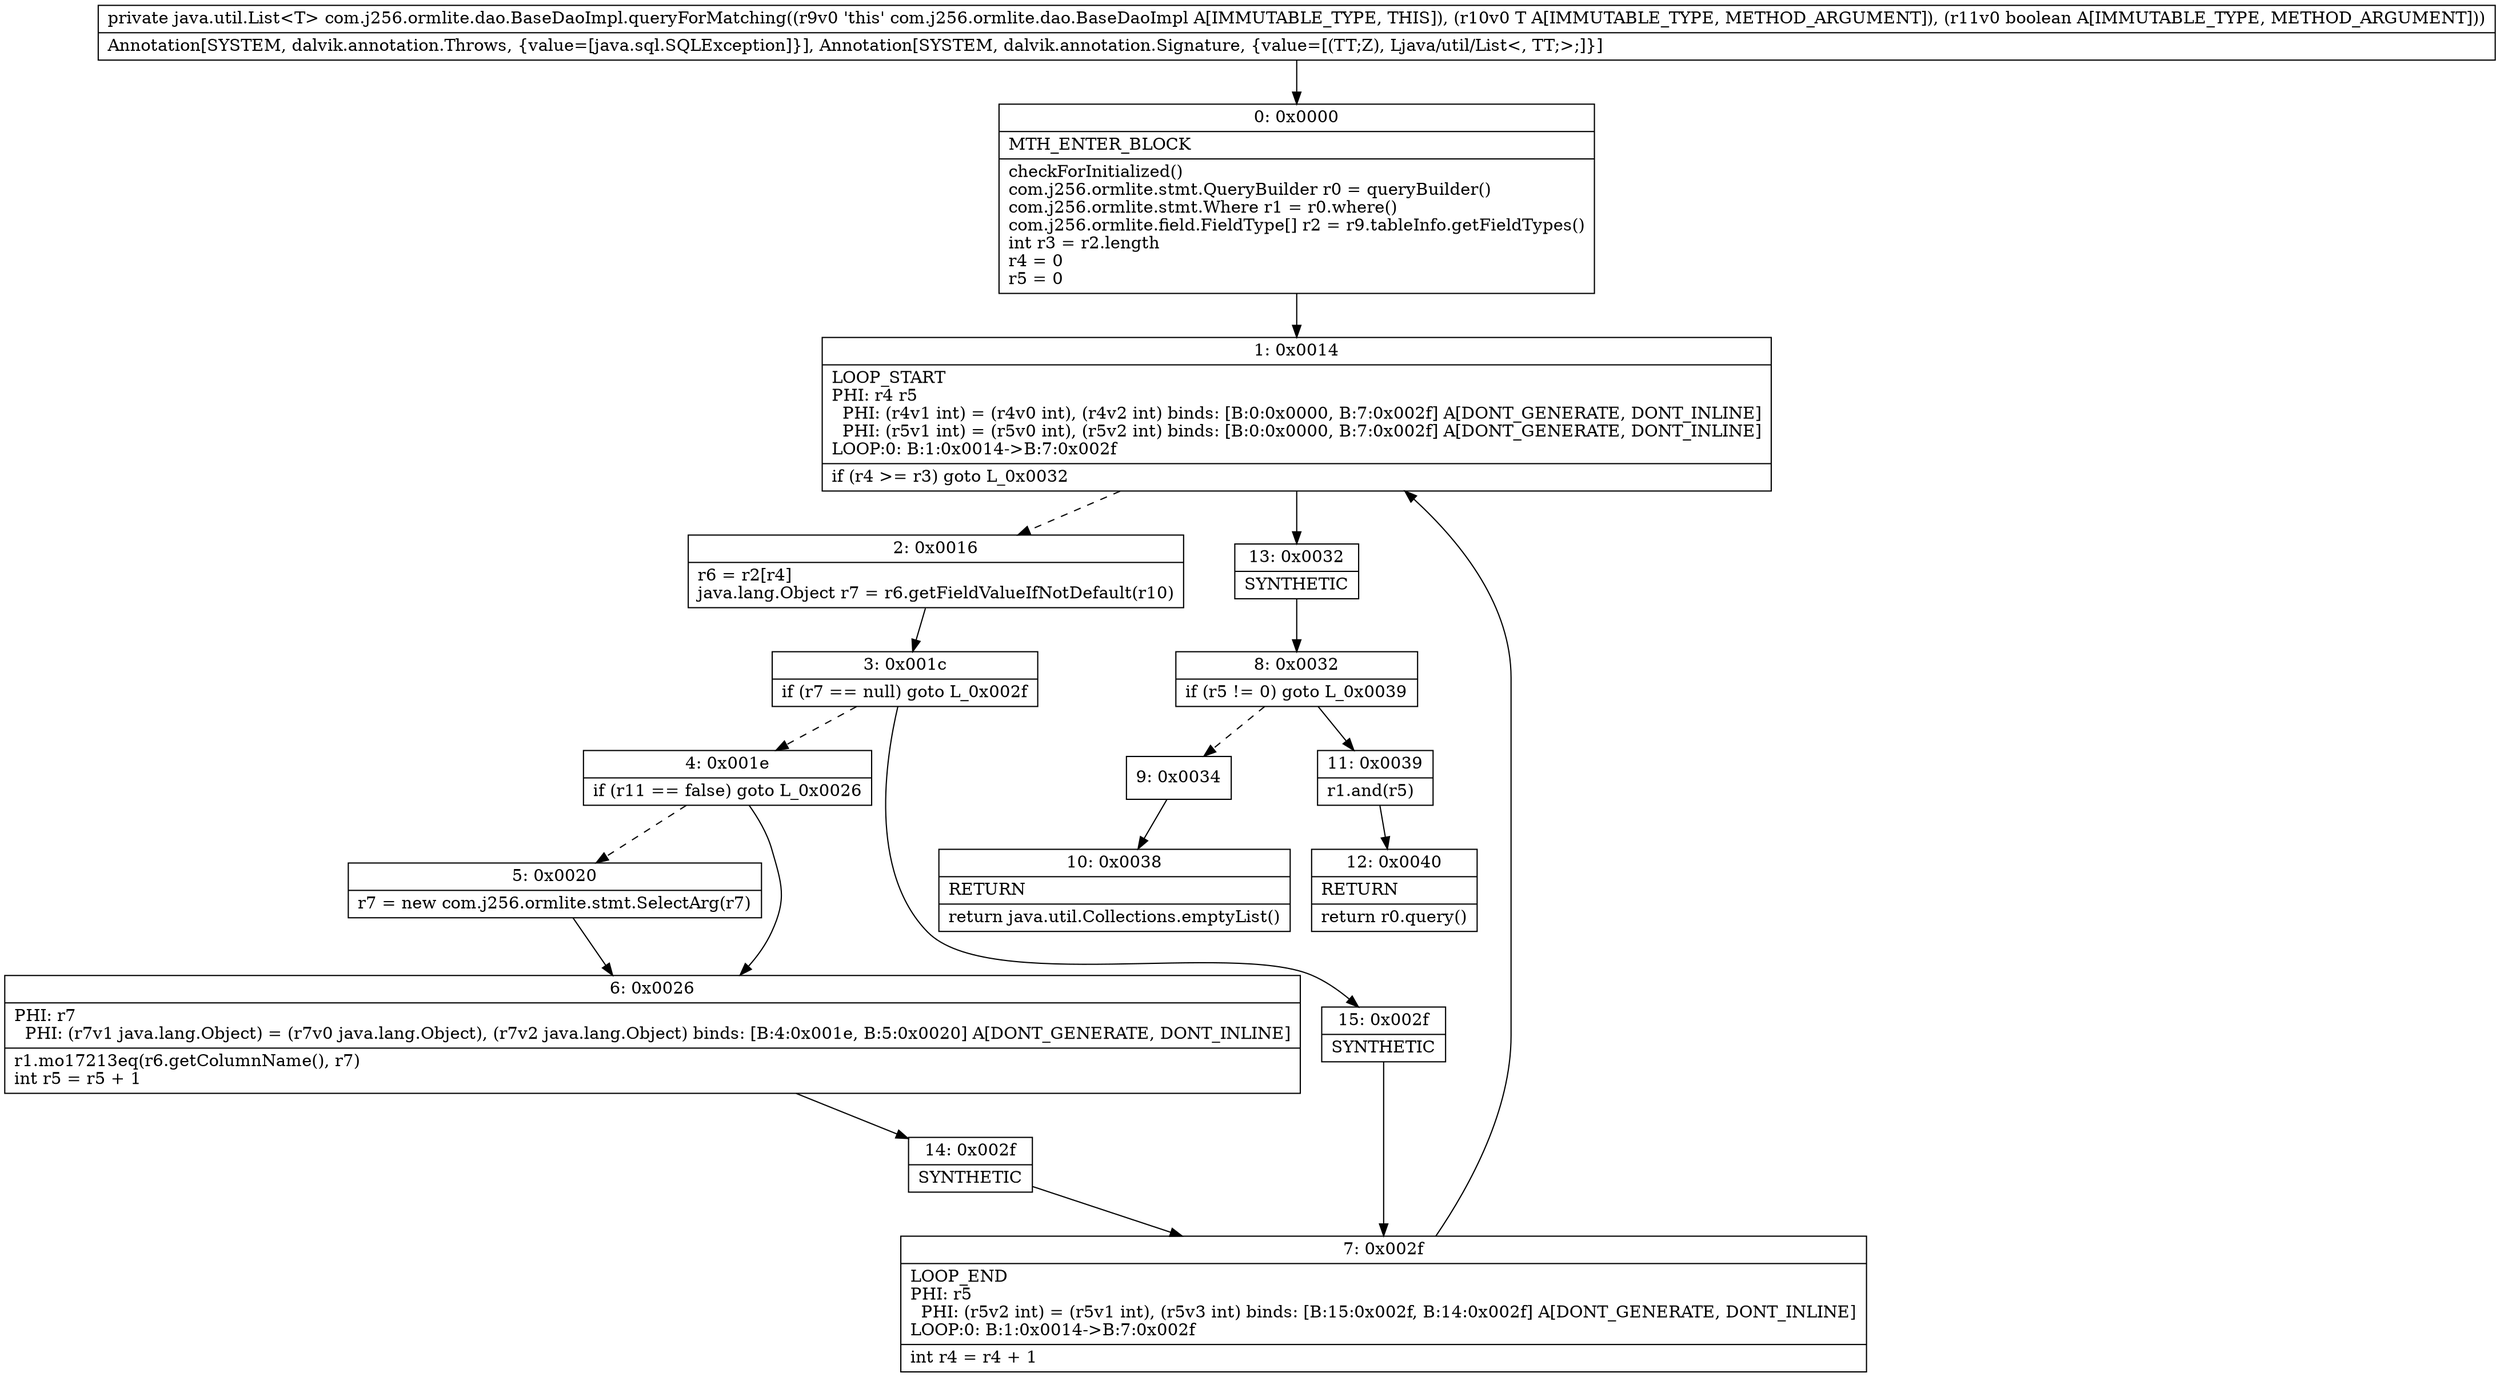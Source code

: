 digraph "CFG forcom.j256.ormlite.dao.BaseDaoImpl.queryForMatching(Ljava\/lang\/Object;Z)Ljava\/util\/List;" {
Node_0 [shape=record,label="{0\:\ 0x0000|MTH_ENTER_BLOCK\l|checkForInitialized()\lcom.j256.ormlite.stmt.QueryBuilder r0 = queryBuilder()\lcom.j256.ormlite.stmt.Where r1 = r0.where()\lcom.j256.ormlite.field.FieldType[] r2 = r9.tableInfo.getFieldTypes()\lint r3 = r2.length\lr4 = 0\lr5 = 0\l}"];
Node_1 [shape=record,label="{1\:\ 0x0014|LOOP_START\lPHI: r4 r5 \l  PHI: (r4v1 int) = (r4v0 int), (r4v2 int) binds: [B:0:0x0000, B:7:0x002f] A[DONT_GENERATE, DONT_INLINE]\l  PHI: (r5v1 int) = (r5v0 int), (r5v2 int) binds: [B:0:0x0000, B:7:0x002f] A[DONT_GENERATE, DONT_INLINE]\lLOOP:0: B:1:0x0014\-\>B:7:0x002f\l|if (r4 \>= r3) goto L_0x0032\l}"];
Node_2 [shape=record,label="{2\:\ 0x0016|r6 = r2[r4]\ljava.lang.Object r7 = r6.getFieldValueIfNotDefault(r10)\l}"];
Node_3 [shape=record,label="{3\:\ 0x001c|if (r7 == null) goto L_0x002f\l}"];
Node_4 [shape=record,label="{4\:\ 0x001e|if (r11 == false) goto L_0x0026\l}"];
Node_5 [shape=record,label="{5\:\ 0x0020|r7 = new com.j256.ormlite.stmt.SelectArg(r7)\l}"];
Node_6 [shape=record,label="{6\:\ 0x0026|PHI: r7 \l  PHI: (r7v1 java.lang.Object) = (r7v0 java.lang.Object), (r7v2 java.lang.Object) binds: [B:4:0x001e, B:5:0x0020] A[DONT_GENERATE, DONT_INLINE]\l|r1.mo17213eq(r6.getColumnName(), r7)\lint r5 = r5 + 1\l}"];
Node_7 [shape=record,label="{7\:\ 0x002f|LOOP_END\lPHI: r5 \l  PHI: (r5v2 int) = (r5v1 int), (r5v3 int) binds: [B:15:0x002f, B:14:0x002f] A[DONT_GENERATE, DONT_INLINE]\lLOOP:0: B:1:0x0014\-\>B:7:0x002f\l|int r4 = r4 + 1\l}"];
Node_8 [shape=record,label="{8\:\ 0x0032|if (r5 != 0) goto L_0x0039\l}"];
Node_9 [shape=record,label="{9\:\ 0x0034}"];
Node_10 [shape=record,label="{10\:\ 0x0038|RETURN\l|return java.util.Collections.emptyList()\l}"];
Node_11 [shape=record,label="{11\:\ 0x0039|r1.and(r5)\l}"];
Node_12 [shape=record,label="{12\:\ 0x0040|RETURN\l|return r0.query()\l}"];
Node_13 [shape=record,label="{13\:\ 0x0032|SYNTHETIC\l}"];
Node_14 [shape=record,label="{14\:\ 0x002f|SYNTHETIC\l}"];
Node_15 [shape=record,label="{15\:\ 0x002f|SYNTHETIC\l}"];
MethodNode[shape=record,label="{private java.util.List\<T\> com.j256.ormlite.dao.BaseDaoImpl.queryForMatching((r9v0 'this' com.j256.ormlite.dao.BaseDaoImpl A[IMMUTABLE_TYPE, THIS]), (r10v0 T A[IMMUTABLE_TYPE, METHOD_ARGUMENT]), (r11v0 boolean A[IMMUTABLE_TYPE, METHOD_ARGUMENT]))  | Annotation[SYSTEM, dalvik.annotation.Throws, \{value=[java.sql.SQLException]\}], Annotation[SYSTEM, dalvik.annotation.Signature, \{value=[(TT;Z), Ljava\/util\/List\<, TT;\>;]\}]\l}"];
MethodNode -> Node_0;
Node_0 -> Node_1;
Node_1 -> Node_2[style=dashed];
Node_1 -> Node_13;
Node_2 -> Node_3;
Node_3 -> Node_4[style=dashed];
Node_3 -> Node_15;
Node_4 -> Node_5[style=dashed];
Node_4 -> Node_6;
Node_5 -> Node_6;
Node_6 -> Node_14;
Node_7 -> Node_1;
Node_8 -> Node_9[style=dashed];
Node_8 -> Node_11;
Node_9 -> Node_10;
Node_11 -> Node_12;
Node_13 -> Node_8;
Node_14 -> Node_7;
Node_15 -> Node_7;
}

